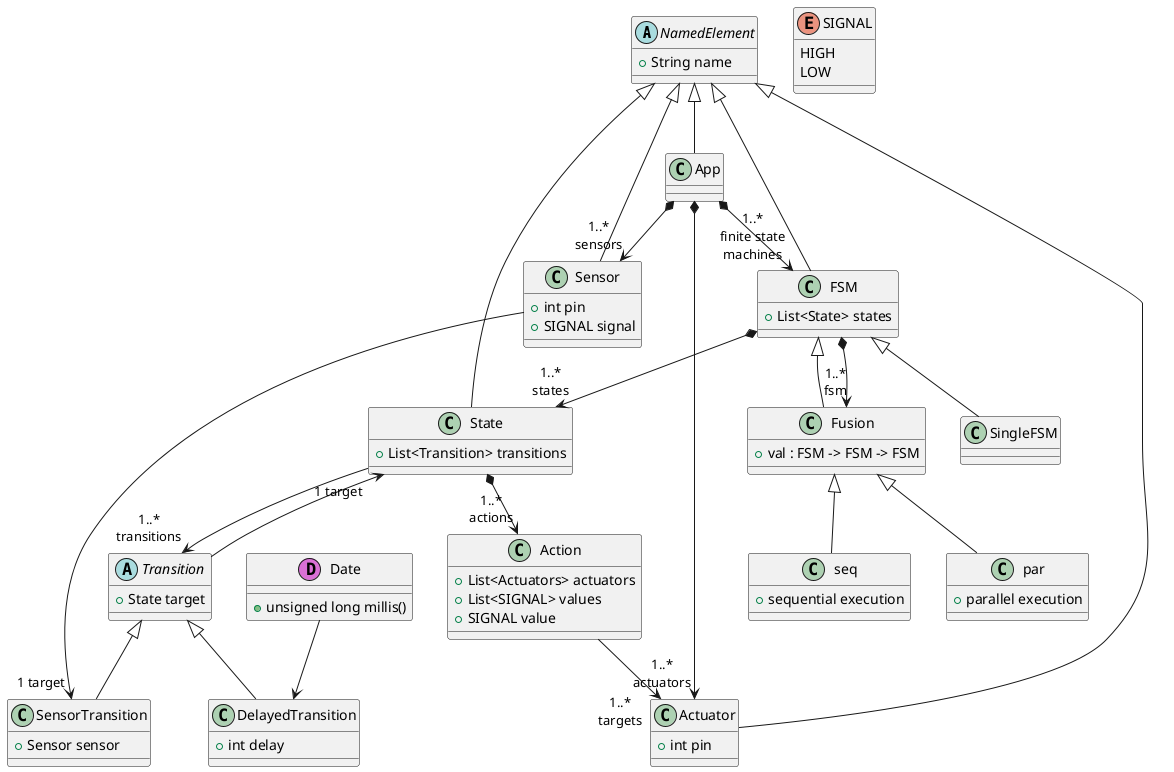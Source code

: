 @startuml

abstract class NamedElement {
 + String name
}



class App 

class Sensor {
  + int pin
  + SIGNAL signal
}

class Actuator {
  + int pin
}

class State {
  + List<Transition> transitions
}

class Action {
  + List<Actuators> actuators
  + List<SIGNAL> values
  + SIGNAL value
}

class Date << (D,orchid) >>

class Date {
  + unsigned long millis()
}

Date --> DelayedTransition

abstract class Transition {
+ State target
}

class DelayedTransition  {
  + int delay
}

class SensorTransition {
  + Sensor sensor
}

class FSM {
  + List<State> states
}

class SingleFSM 

class Fusion {
  + val : FSM -> FSM -> FSM
}

class par {
  + parallel execution
}

Fusion <|-- par

class seq {
  + sequential execution
}

Fusion <|-- seq

enum SIGNAL {
    HIGH
    LOW
}
  
Transition <|-- DelayedTransition
Transition <|-- SensorTransition

NamedElement <|-- App
NamedElement <|-- Actuator
NamedElement <|-- State
NamedElement <|-- FSM
NamedElement <|-- Sensor

FSM <|-- SingleFSM
FSM <|-- Fusion

App       *--> "1..*\nsensors" Sensor
App       *--> "1..*\nfinite state\nmachines" FSM
FSM       *--> "1..*\nstates" State
  FSM         *--> "1..*\nfsm" Fusion 
App       *--> "1..*\nactuators" Actuator
State     *--> "1..*\nactions" Action
State      --> "1..*\ntransitions" Transition
Action     --> "1..*\ntargets" Actuator
Transition --> "1 target" State
Sensor     --> "1 target" SensorTransition

@enduml